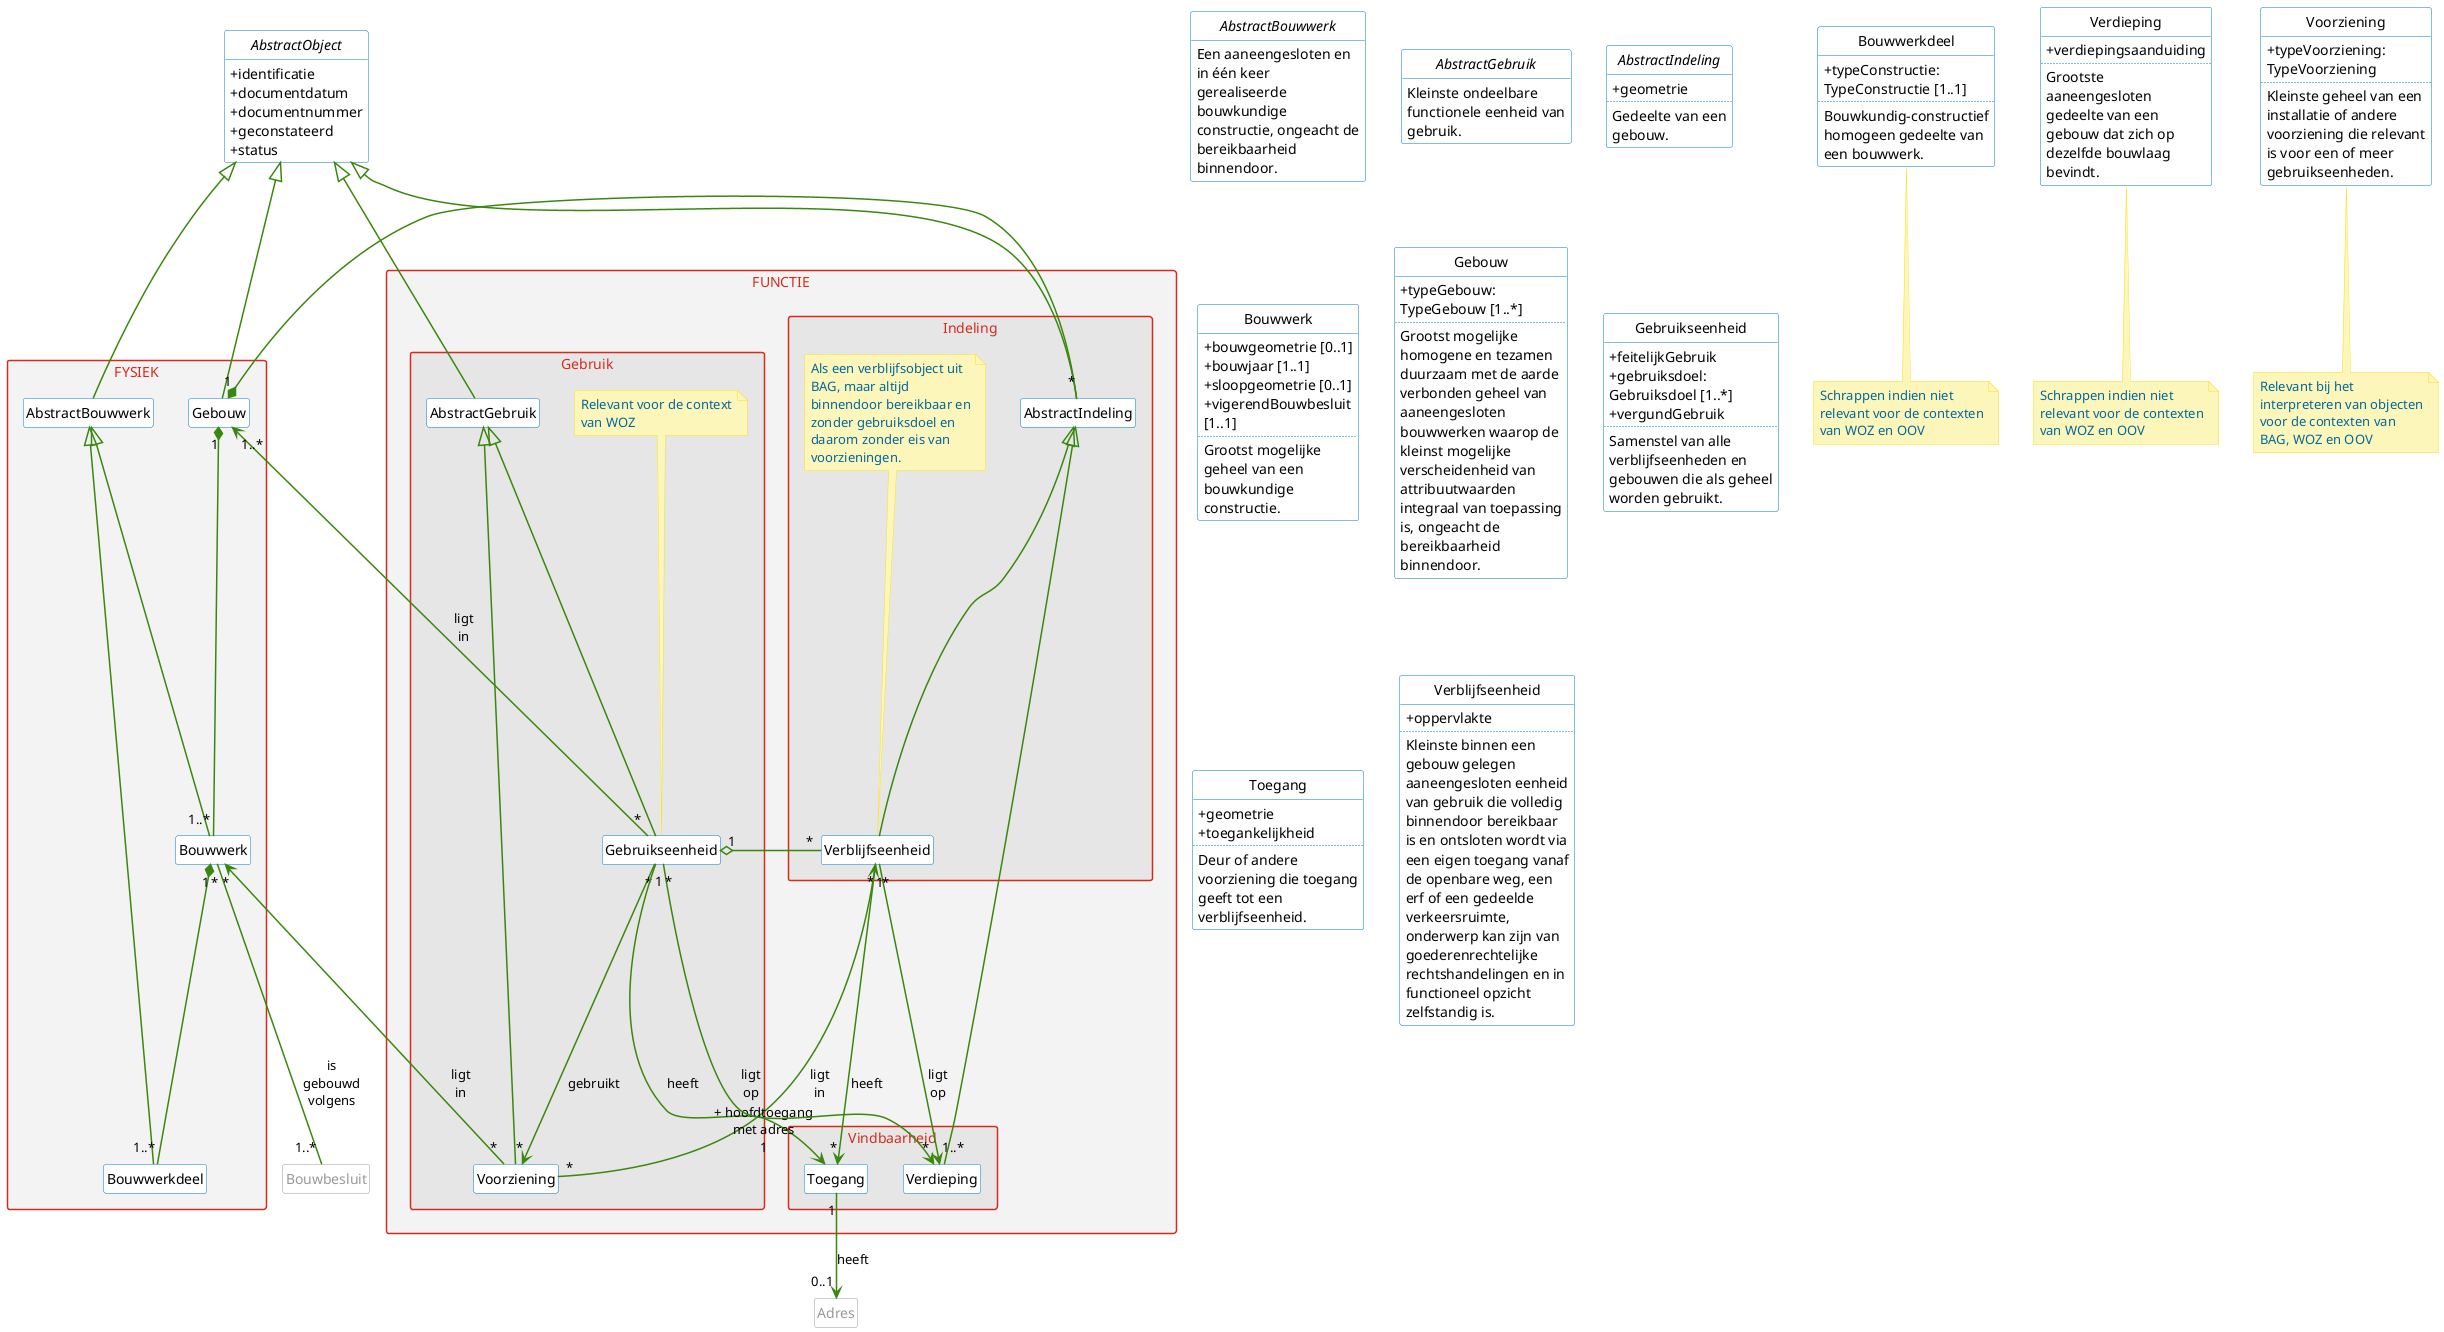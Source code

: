 @startuml

' --------v-v-v-v-v-v-v-v--------
' https://www.rijkshuisstijl.nl/organisatiespecifieke-richtlijnen/ministerie-van-binnenlandse-zaken-en-koninkrijksrelaties/deelidentiteit-kerndepartement-bzk
' https://www.rijkshuisstijl.nl/basiselementen/basiselementen-online/online-kleuren
'
' # Communicatiekleuren
' Het kerndepartement van BZK heeft uit het kleurenpalet van de rijkshuisstijl drie kleuren (elk met tint1 / tint2) gekozen:
' - Rijksoverheid hemelblauw #007bc7 (#b2d7ee/#d9ebf7)
' - Rijksoverheid rood #d52b1e (#f2bfbb/#f9dfdd)
' - Rijksoverheid groen #39870c (#c3dbb6/#e1eddb)
' Het gebruik van deze kleuren in combinatie met veel wit wordt gestimuleerd.
'
' # Tinten voor achtergrondkaders, grafieken en tabellen
' Voor achtergrondkaders, grafieken en tabellen kunnen 7 neutrale grijstinten of tinten van een communicatiekleur in stappen van 20% worden toegepast. Voor tekstachtergrond wordt grijstint1 of communicatiekleur tint2 aanbevolen om aan de contrasteisen voor een goede leesbaarheid te voldoen.
'
' Rijksoverheid grijs 1 #f3f3f3
' Rijksoverheid grijs 2 #e6e6e6
' Rijksoverheid grijs 3 #cccccc
' Rijksoverheid grijs 4 #b4b4b4
' Rijksoverheid grijs 5 #999999
' Rijksoverheid grijs 6 #696969
' Rijksoverheid grijs 7 #535353

' skinparam linetype ortho
' skinparam linetype polyline
' --------^-^-^-^-^-^-^-^--------

skinparam WrapWidth 165

skinparam Shadowing false

skinparam classAttributeIconSize 0

skinparam class {
    ArrowColor #39870c
'     ArrowMessageAlignment center
    ArrowThickness 1.5
    BackgroundColor #ffffff
    BorderColor #007bc7
    BorderColor<<extern>> #999999
    FontColor<<extern>> #999999
'     FontName RijksoverheidSansText
'     StereotypeFontStyle italic
}

skinparam note {
    BackgroundColor #fdf6bb
    BorderColor #f9e11e
    FontColor #01689b
'     FontName RijksoverheidSansText
}

skinparam package {
    BackgroundColor #f3f3f3
    BorderColor #d52b1e
    FontColor #d52b1e
'     FontName RijksoverheidSansText
    FontStyle normal
    Style rectangle
}

hide empty members

hide circle

hide stereotype

' hide AbstractObject

hide MetaObject

package "FYSIEK" {
    class AbstractBouwwerk {
    }
    class Gebouw {
    }
    class Bouwwerk {
    }
    class Bouwwerkdeel {
    }
}

package "FUNCTIE" {
    package "Gebruik" #e6e6e6 {
        class AbstractGebruik {
        }
        class Gebruikseenheid {
        }
        class Voorziening {
        }
        note top of Gebruikseenheid : Relevant voor de context van WOZ
    }
    package "Indeling" #e6e6e6 {
        class AbstractIndeling {
        }
        class Verblijfseenheid {
        }
        note top of Verblijfseenheid : Als een verblijfsobject uit BAG, maar altijd binnendoor bereikbaar en zonder gebruiksdoel en daarom zonder eis van voorzieningen.

    }
    package "Vindbaarheid" #e6e6e6 {
        class Toegang {
        }
        class Verdieping {
        }
    }
}

' package "Representatie" {
'     class AbstractRepresentatie {
'     }
'     class GebouwRepresentatie {
'     }
'     class GebruikseenheidRepresentatie {
'     }
' '     class VerblijfseenheidRepresentatie {
' '     }
' }

' together {
'     class AbstractObject
'     class MetaObject
' }

' together {
'     class Adres
'     class Bouwbesluit
' }

' together {
'     class AbstractBouwwerk
'     class Bouwwerk
'     class Bouwwerkdeel
' }

' together {
'     class Gebruikseenheid
'     class Verblijfseenheid
' }

' together {
'     class Verblijfseenheid
'     class Verdieping
' }

AbstractObject <|-- AbstractBouwwerk
AbstractObject <|-- AbstractIndeling
AbstractObject <|-- Gebouw
AbstractObject <|-- AbstractGebruik
AbstractObject "1" <- "1..*" MetaObject
AbstractGebruik <|-- Gebruikseenheid
AbstractGebruik <|-- Voorziening
AbstractBouwwerk <|-- Bouwwerk
AbstractBouwwerk <|-- Bouwwerkdeel
Gebouw "1" *-- "1..*" Bouwwerk
Gebruikseenheid "*" --> "*" Voorziening : gebruikt
Bouwwerk "1" *-- "1..*" Bouwwerkdeel
Gebruikseenheid "*" --> "1..*" Gebouw : ligt\nin
Gebruikseenheid "1" o-- "*" Verblijfseenheid
Bouwwerk "*" <-- "*" Voorziening : ligt\nin
Bouwwerk "*" -- "1..*" Bouwbesluit : is\ngebouwd\nvolgens
Verblijfseenheid "*" <-- "*" Voorziening : ligt\nin
Verblijfseenheid "*" --> "1..*" Verdieping : ligt\nop
AbstractIndeling <|-- Verdieping
AbstractIndeling <|-- Verblijfseenheid
Gebouw "1" *-- "*" AbstractIndeling
Gebruikseenheid "1" --> "+ hoofdtoegang\nmet adres\n1" Toegang : heeft
Gebruikseenheid "*" --> "*" Verdieping : ligt\nop
Verblijfseenheid "1" --> "*" Toegang : heeft
Toegang "1" --> "0..1" Adres : heeft
' Gebouw "1" <|-- "1..*" GebouwRepresentatie
' AbstractRepresentatie <|-- GebouwRepresentatie
' Gebruikseenheid "1" <|-- "1..*" GebruikseenheidRepresentatie
' AbstractRepresentatie <|-- GebruikseenheidRepresentatie
' ' Verblijfseenheid "1" <|-- "1..*" VerblijfseenheidRepresentatie
' ' AbstractRepresentatie <|-- VerblijfseenheidRepresentatie

abstract class AbstractBouwwerk << Objecttype >> {
'     ..
    Een aaneengesloten en in één keer gerealiseerde bouwkundige constructie, ongeacht de bereikbaarheid binnendoor.
}

abstract class AbstractGebruik << Objecttype >> {
'     ..
    Kleinste ondeelbare functionele eenheid van gebruik.
}

abstract class AbstractObject << Objecttype >> {
    + identificatie
    + documentdatum
    + documentnummer
    + geconstateerd
    + status
'     ..
}

abstract class AbstractIndeling << Objecttype >> {
    + geometrie
    ..
    Gedeelte van een gebouw.
}

class Adres << extern >> {
}

class Bouwwerk << Objecttype >> {
    + bouwgeometrie [0..1]
    + bouwjaar [1..1]
'     + opleverdatum [1..1]
    + sloopgeometrie [0..1]
    + vigerendBouwbesluit [1..1]
    ..
    Grootst mogelijke geheel van een bouwkundige constructie.
}

class Bouwwerkdeel << Objecttype >> << vrijwillig >> {
    + typeConstructie: TypeConstructie [1..1]
    ..
    Bouwkundig-constructief homogeen gedeelte van een bouwwerk.
}

note bottom of Bouwwerkdeel : Schrappen indien niet relevant voor de contexten van WOZ en OOV

class Gebouw << Objecttype >> {
    + typeGebouw: TypeGebouw [1..*]
    ..
    Grootst mogelijke homogene en tezamen duurzaam met de aarde verbonden geheel van aaneengesloten bouwwerken waarop de kleinst mogelijke verscheidenheid van attribuutwaarden integraal van toepassing is, ongeacht de bereikbaarheid binnendoor.
}

class Gebruikseenheid << Objecttype >> {
    + feitelijkGebruik
    + gebruiksdoel: Gebruiksdoel [1..*]
    + vergundGebruik
    ..
    Samenstel van alle verblijfseenheden en gebouwen die als geheel worden gebruikt.
}

class MetaObject << extern >> {
'     + typeMetagegeven: TypeMetagegeven
'     + waarde
'     ..
}

class Bouwbesluit << extern >> {
}

class Toegang << Objecttype >> {
    + geometrie
    + toegankelijkheid
    ..
    Deur of andere voorziening die toegang geeft tot een verblijfseenheid.
}

class Verblijfseenheid << Objecttype >> {
    + oppervlakte
    ..
    Kleinste binnen een gebouw gelegen aaneengesloten eenheid van gebruik die volledig binnendoor bereikbaar is en ontsloten wordt via een eigen toegang vanaf de openbare weg, een erf of een gedeelde verkeersruimte, onderwerp kan zijn van goederenrechtelijke rechtshandelingen en in functioneel opzicht zelfstandig is.
}

' --------v-v-v-v-v-v-v-v--------
' abstract class AbstractRepresentatie << Objecttype >> {
'     + geometrie
'     + levelOfDetail: LevelOfDetail [1..1]
'     + schaal: Schaalbereik [1..1]
'     ..
'     Authentieke gegeneraliseerde representatie van een object.
' }
'
' class GebouwRepresentatie << Objecttype >> {
'     ..
'     Authentieke gegeneraliseerde representatie van een gebouw.
' }
'
' ' class VerblijfseenheidRepresentatie << Objecttype >> {
' '     ..
' '     Authentieke gegeneraliseerde representatie van een verblijfseenheid.
' ' }
'
' class GebruikseenheidRepresentatie << Objecttype >> {
'     ..
'     Authentieke gegeneraliseerde representatie van een gebruikseenheid.
' }
' --------^-^-^-^-^-^-^-^--------

class Verdieping << Objecttype >> <<vrijwillig>> {
    + verdiepingsaanduiding
    ..
    Grootste aaneengesloten gedeelte van een gebouw dat zich op dezelfde bouwlaag bevindt.
}

note bottom of Verdieping : Schrappen indien niet relevant voor de contexten van WOZ en OOV

class Voorziening << Objecttype >> {
'     + gedeeldeVoorziening
'     + geometrie
    + typeVoorziening: TypeVoorziening
    ..
    Kleinste geheel van een installatie of andere voorziening die relevant is voor een of meer gebruikseenheden.
}

note bottom of Voorziening : Relevant bij het interpreteren van objecten voor de contexten van BAG, WOZ en OOV

@enduml
